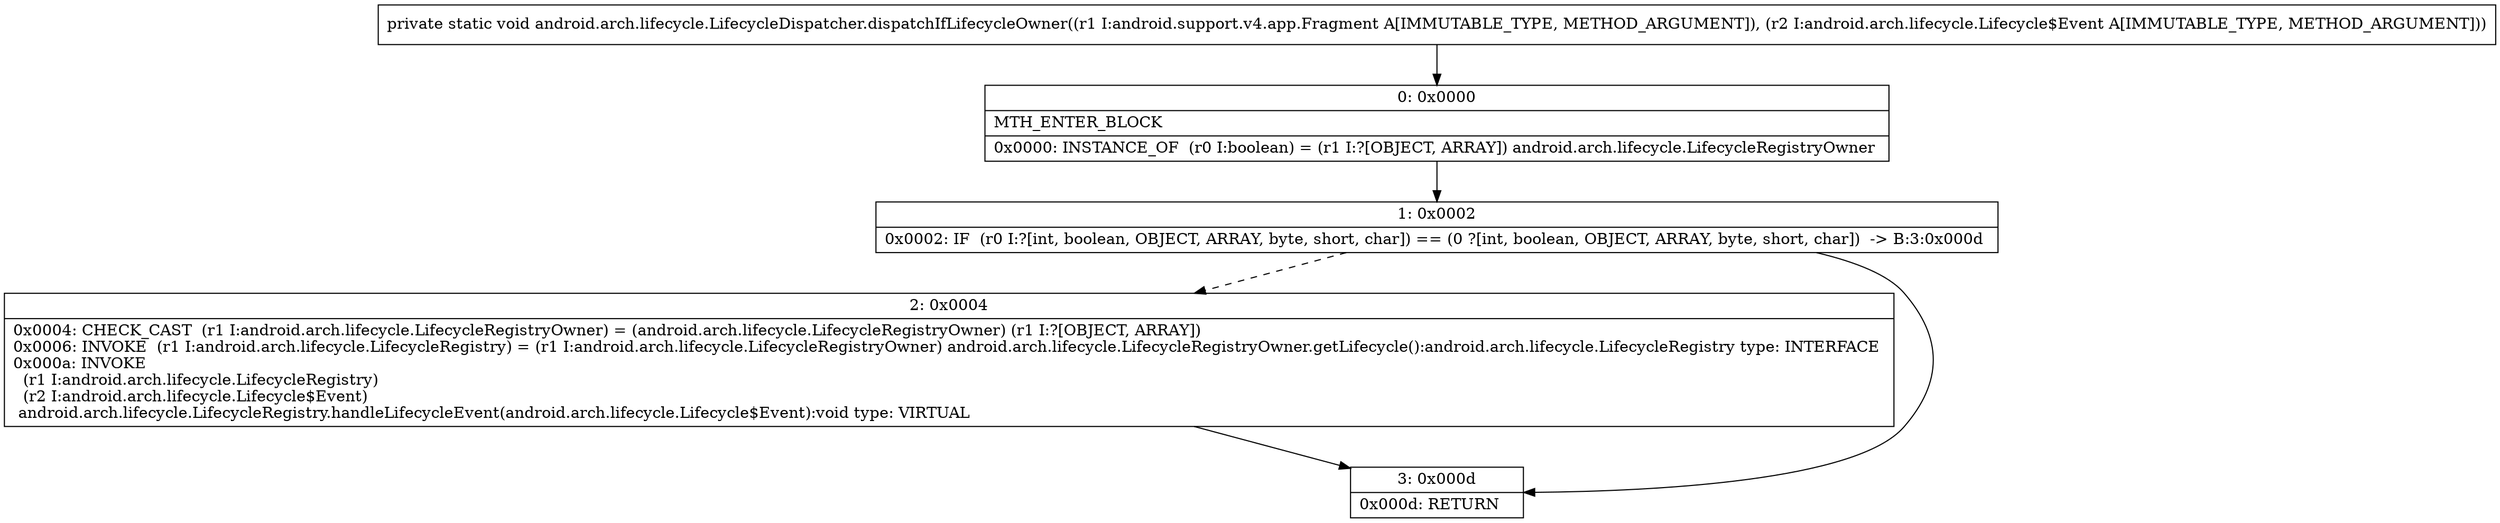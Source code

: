 digraph "CFG forandroid.arch.lifecycle.LifecycleDispatcher.dispatchIfLifecycleOwner(Landroid\/support\/v4\/app\/Fragment;Landroid\/arch\/lifecycle\/Lifecycle$Event;)V" {
Node_0 [shape=record,label="{0\:\ 0x0000|MTH_ENTER_BLOCK\l|0x0000: INSTANCE_OF  (r0 I:boolean) = (r1 I:?[OBJECT, ARRAY]) android.arch.lifecycle.LifecycleRegistryOwner \l}"];
Node_1 [shape=record,label="{1\:\ 0x0002|0x0002: IF  (r0 I:?[int, boolean, OBJECT, ARRAY, byte, short, char]) == (0 ?[int, boolean, OBJECT, ARRAY, byte, short, char])  \-\> B:3:0x000d \l}"];
Node_2 [shape=record,label="{2\:\ 0x0004|0x0004: CHECK_CAST  (r1 I:android.arch.lifecycle.LifecycleRegistryOwner) = (android.arch.lifecycle.LifecycleRegistryOwner) (r1 I:?[OBJECT, ARRAY]) \l0x0006: INVOKE  (r1 I:android.arch.lifecycle.LifecycleRegistry) = (r1 I:android.arch.lifecycle.LifecycleRegistryOwner) android.arch.lifecycle.LifecycleRegistryOwner.getLifecycle():android.arch.lifecycle.LifecycleRegistry type: INTERFACE \l0x000a: INVOKE  \l  (r1 I:android.arch.lifecycle.LifecycleRegistry)\l  (r2 I:android.arch.lifecycle.Lifecycle$Event)\l android.arch.lifecycle.LifecycleRegistry.handleLifecycleEvent(android.arch.lifecycle.Lifecycle$Event):void type: VIRTUAL \l}"];
Node_3 [shape=record,label="{3\:\ 0x000d|0x000d: RETURN   \l}"];
MethodNode[shape=record,label="{private static void android.arch.lifecycle.LifecycleDispatcher.dispatchIfLifecycleOwner((r1 I:android.support.v4.app.Fragment A[IMMUTABLE_TYPE, METHOD_ARGUMENT]), (r2 I:android.arch.lifecycle.Lifecycle$Event A[IMMUTABLE_TYPE, METHOD_ARGUMENT])) }"];
MethodNode -> Node_0;
Node_0 -> Node_1;
Node_1 -> Node_2[style=dashed];
Node_1 -> Node_3;
Node_2 -> Node_3;
}

